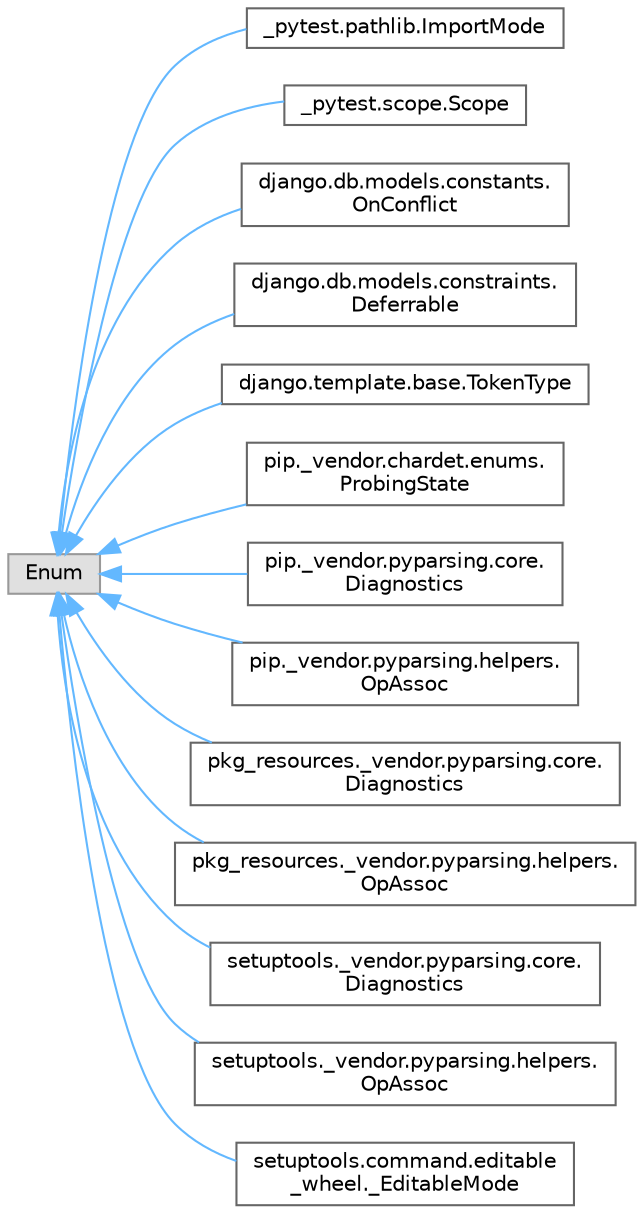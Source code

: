 digraph "Graphical Class Hierarchy"
{
 // LATEX_PDF_SIZE
  bgcolor="transparent";
  edge [fontname=Helvetica,fontsize=10,labelfontname=Helvetica,labelfontsize=10];
  node [fontname=Helvetica,fontsize=10,shape=box,height=0.2,width=0.4];
  rankdir="LR";
  Node0 [id="Node000000",label="Enum",height=0.2,width=0.4,color="grey60", fillcolor="#E0E0E0", style="filled",tooltip=" "];
  Node0 -> Node1 [id="edge1807_Node000000_Node000001",dir="back",color="steelblue1",style="solid",tooltip=" "];
  Node1 [id="Node000001",label="_pytest.pathlib.ImportMode",height=0.2,width=0.4,color="grey40", fillcolor="white", style="filled",URL="$class__pytest_1_1pathlib_1_1_import_mode.html",tooltip=" "];
  Node0 -> Node2 [id="edge1808_Node000000_Node000002",dir="back",color="steelblue1",style="solid",tooltip=" "];
  Node2 [id="Node000002",label="_pytest.scope.Scope",height=0.2,width=0.4,color="grey40", fillcolor="white", style="filled",URL="$class__pytest_1_1scope_1_1_scope.html",tooltip=" "];
  Node0 -> Node3 [id="edge1809_Node000000_Node000003",dir="back",color="steelblue1",style="solid",tooltip=" "];
  Node3 [id="Node000003",label="django.db.models.constants.\lOnConflict",height=0.2,width=0.4,color="grey40", fillcolor="white", style="filled",URL="$classdjango_1_1db_1_1models_1_1constants_1_1_on_conflict.html",tooltip=" "];
  Node0 -> Node4 [id="edge1810_Node000000_Node000004",dir="back",color="steelblue1",style="solid",tooltip=" "];
  Node4 [id="Node000004",label="django.db.models.constraints.\lDeferrable",height=0.2,width=0.4,color="grey40", fillcolor="white", style="filled",URL="$classdjango_1_1db_1_1models_1_1constraints_1_1_deferrable.html",tooltip=" "];
  Node0 -> Node5 [id="edge1811_Node000000_Node000005",dir="back",color="steelblue1",style="solid",tooltip=" "];
  Node5 [id="Node000005",label="django.template.base.TokenType",height=0.2,width=0.4,color="grey40", fillcolor="white", style="filled",URL="$classdjango_1_1template_1_1base_1_1_token_type.html",tooltip=" "];
  Node0 -> Node6 [id="edge1812_Node000000_Node000006",dir="back",color="steelblue1",style="solid",tooltip=" "];
  Node6 [id="Node000006",label="pip._vendor.chardet.enums.\lProbingState",height=0.2,width=0.4,color="grey40", fillcolor="white", style="filled",URL="$classpip_1_1__vendor_1_1chardet_1_1enums_1_1_probing_state.html",tooltip=" "];
  Node0 -> Node7 [id="edge1813_Node000000_Node000007",dir="back",color="steelblue1",style="solid",tooltip=" "];
  Node7 [id="Node000007",label="pip._vendor.pyparsing.core.\lDiagnostics",height=0.2,width=0.4,color="grey40", fillcolor="white", style="filled",URL="$classpip_1_1__vendor_1_1pyparsing_1_1core_1_1_diagnostics.html",tooltip=" "];
  Node0 -> Node8 [id="edge1814_Node000000_Node000008",dir="back",color="steelblue1",style="solid",tooltip=" "];
  Node8 [id="Node000008",label="pip._vendor.pyparsing.helpers.\lOpAssoc",height=0.2,width=0.4,color="grey40", fillcolor="white", style="filled",URL="$classpip_1_1__vendor_1_1pyparsing_1_1helpers_1_1_op_assoc.html",tooltip=" "];
  Node0 -> Node9 [id="edge1815_Node000000_Node000009",dir="back",color="steelblue1",style="solid",tooltip=" "];
  Node9 [id="Node000009",label="pkg_resources._vendor.pyparsing.core.\lDiagnostics",height=0.2,width=0.4,color="grey40", fillcolor="white", style="filled",URL="$classpkg__resources_1_1__vendor_1_1pyparsing_1_1core_1_1_diagnostics.html",tooltip=" "];
  Node0 -> Node10 [id="edge1816_Node000000_Node000010",dir="back",color="steelblue1",style="solid",tooltip=" "];
  Node10 [id="Node000010",label="pkg_resources._vendor.pyparsing.helpers.\lOpAssoc",height=0.2,width=0.4,color="grey40", fillcolor="white", style="filled",URL="$classpkg__resources_1_1__vendor_1_1pyparsing_1_1helpers_1_1_op_assoc.html",tooltip=" "];
  Node0 -> Node11 [id="edge1817_Node000000_Node000011",dir="back",color="steelblue1",style="solid",tooltip=" "];
  Node11 [id="Node000011",label="setuptools._vendor.pyparsing.core.\lDiagnostics",height=0.2,width=0.4,color="grey40", fillcolor="white", style="filled",URL="$classsetuptools_1_1__vendor_1_1pyparsing_1_1core_1_1_diagnostics.html",tooltip=" "];
  Node0 -> Node12 [id="edge1818_Node000000_Node000012",dir="back",color="steelblue1",style="solid",tooltip=" "];
  Node12 [id="Node000012",label="setuptools._vendor.pyparsing.helpers.\lOpAssoc",height=0.2,width=0.4,color="grey40", fillcolor="white", style="filled",URL="$classsetuptools_1_1__vendor_1_1pyparsing_1_1helpers_1_1_op_assoc.html",tooltip=" "];
  Node0 -> Node13 [id="edge1819_Node000000_Node000013",dir="back",color="steelblue1",style="solid",tooltip=" "];
  Node13 [id="Node000013",label="setuptools.command.editable\l_wheel._EditableMode",height=0.2,width=0.4,color="grey40", fillcolor="white", style="filled",URL="$classsetuptools_1_1command_1_1editable__wheel_1_1___editable_mode.html",tooltip=" "];
}
